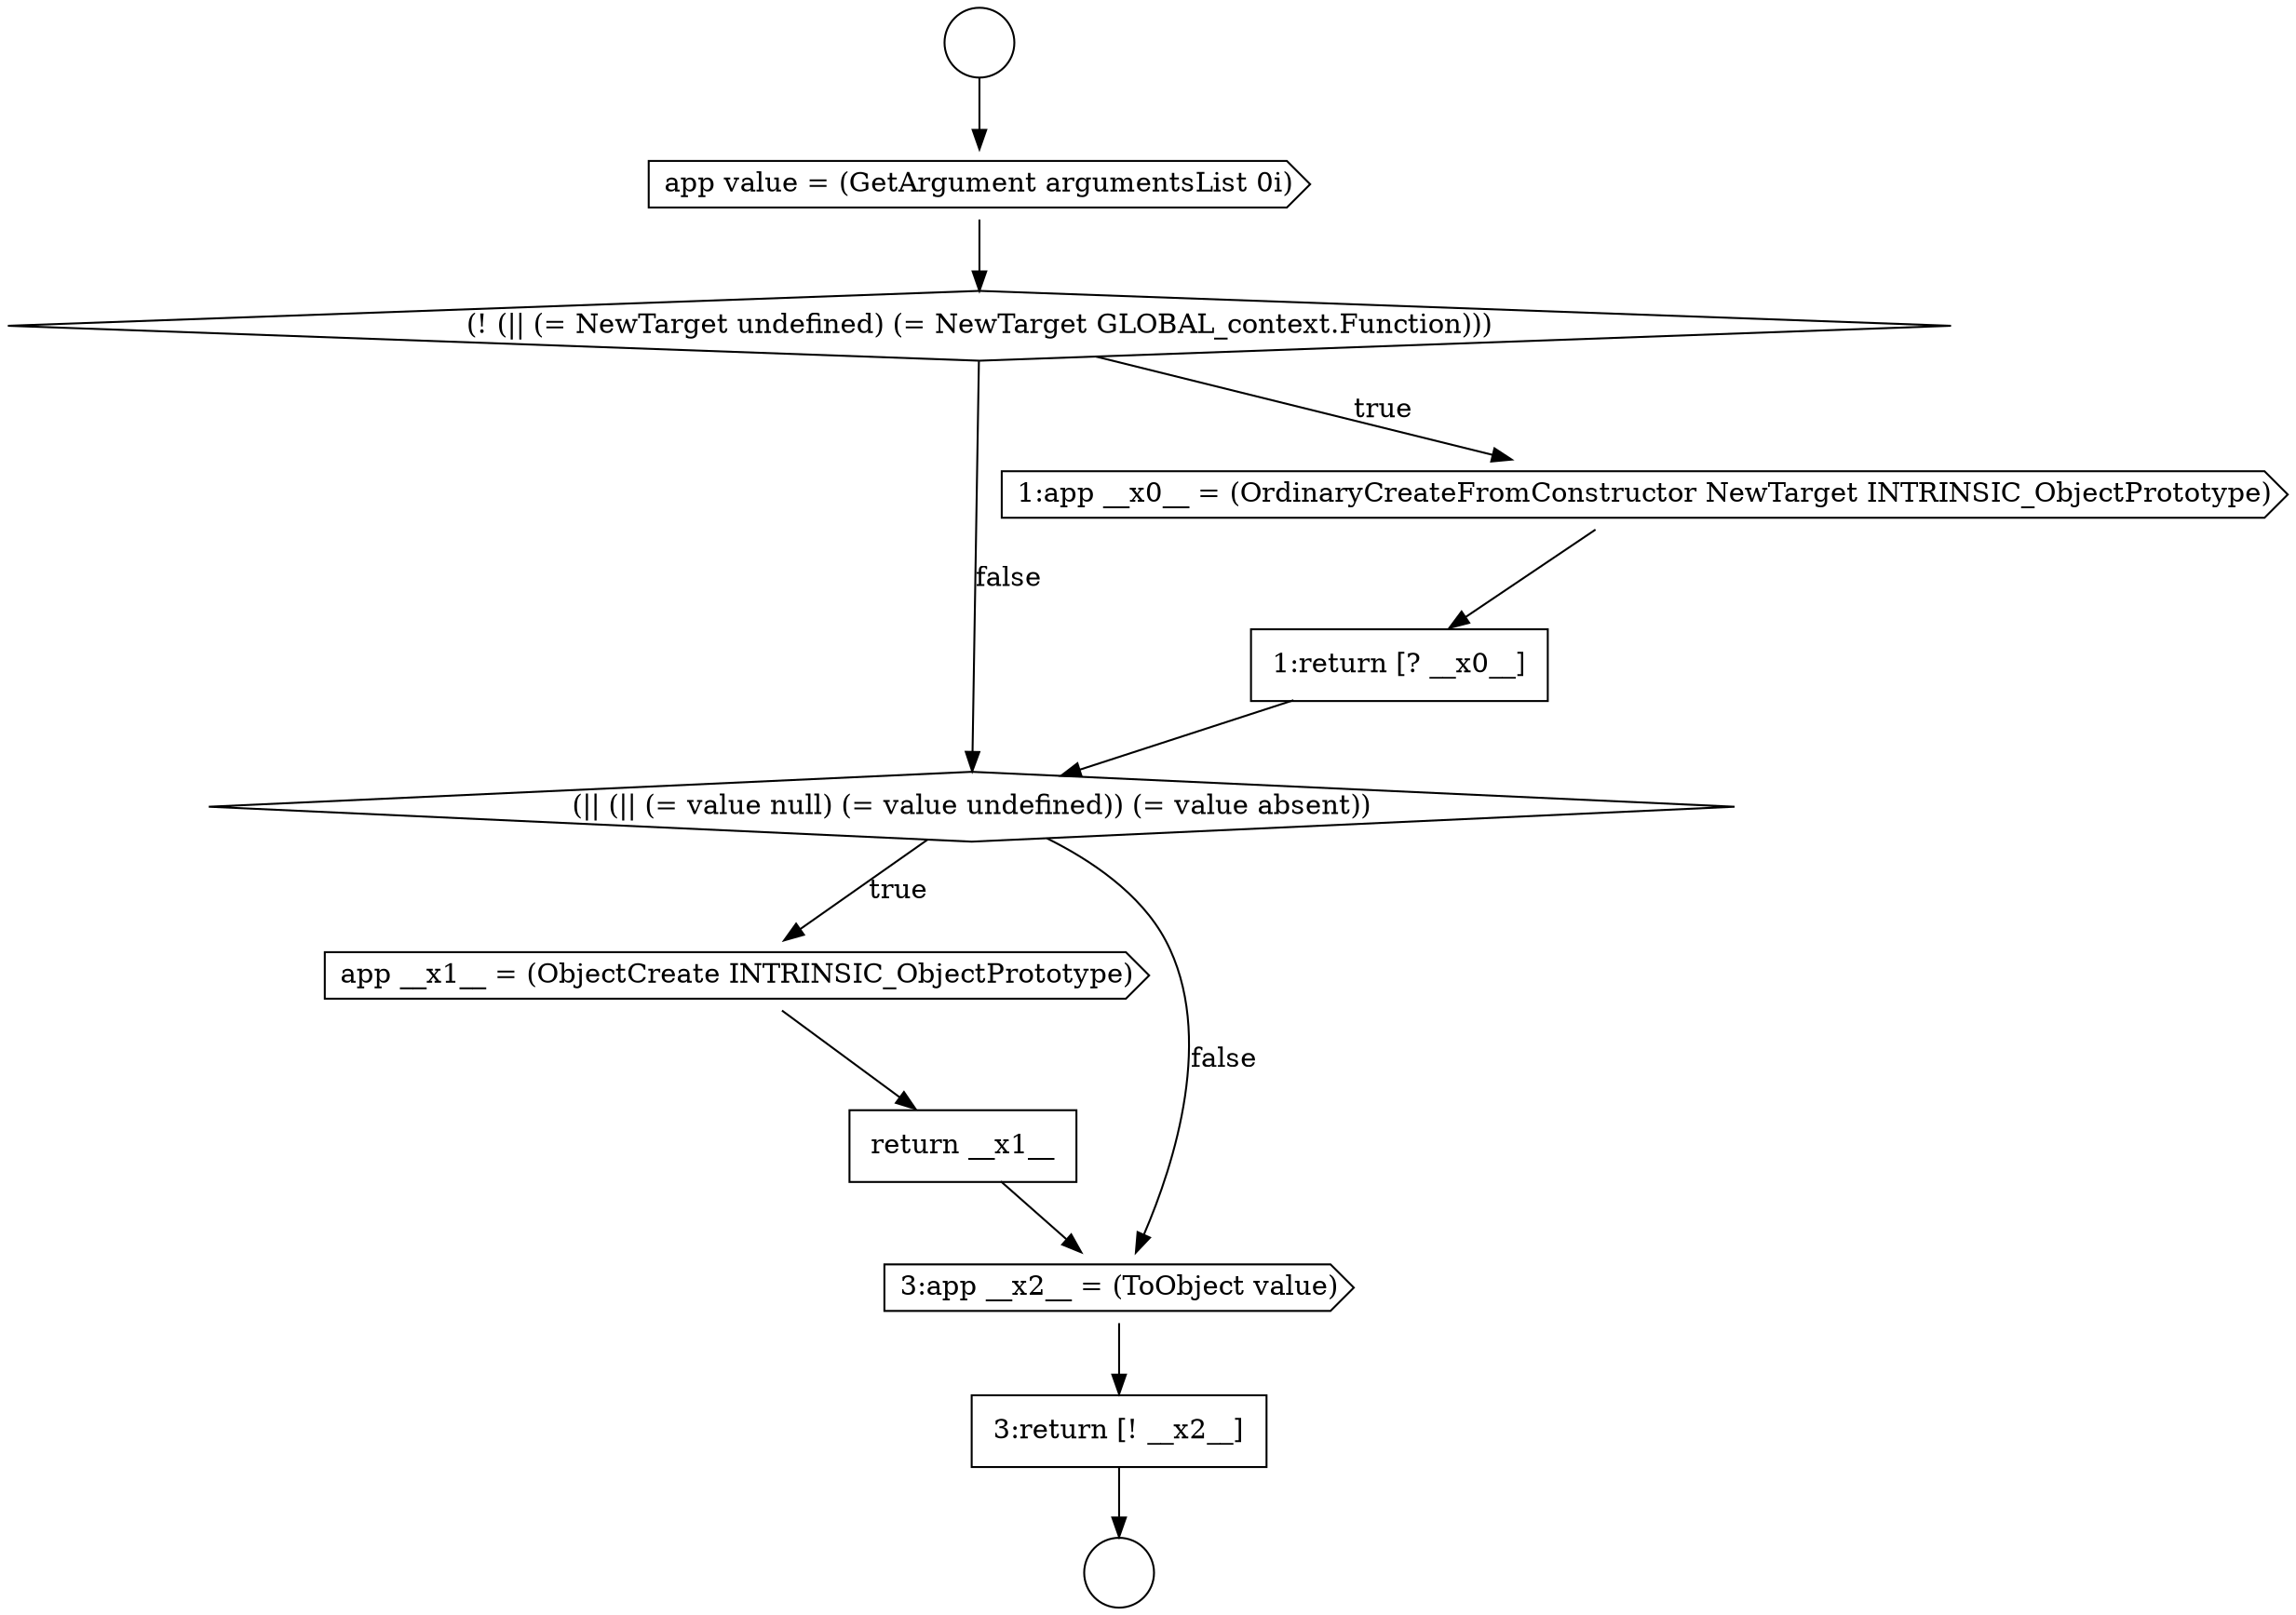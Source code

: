 digraph {
  node11195 [shape=circle label=" " color="black" fillcolor="white" style=filled]
  node11202 [shape=cds, label=<<font color="black">app __x1__ = (ObjectCreate INTRINSIC_ObjectPrototype)</font>> color="black" fillcolor="white" style=filled]
  node11201 [shape=diamond, label=<<font color="black">(|| (|| (= value null) (= value undefined)) (= value absent))</font>> color="black" fillcolor="white" style=filled]
  node11205 [shape=none, margin=0, label=<<font color="black">
    <table border="0" cellborder="1" cellspacing="0" cellpadding="10">
      <tr><td align="left">3:return [! __x2__]</td></tr>
    </table>
  </font>> color="black" fillcolor="white" style=filled]
  node11198 [shape=diamond, label=<<font color="black">(! (|| (= NewTarget undefined) (= NewTarget GLOBAL_context.Function)))</font>> color="black" fillcolor="white" style=filled]
  node11203 [shape=none, margin=0, label=<<font color="black">
    <table border="0" cellborder="1" cellspacing="0" cellpadding="10">
      <tr><td align="left">return __x1__</td></tr>
    </table>
  </font>> color="black" fillcolor="white" style=filled]
  node11200 [shape=none, margin=0, label=<<font color="black">
    <table border="0" cellborder="1" cellspacing="0" cellpadding="10">
      <tr><td align="left">1:return [? __x0__]</td></tr>
    </table>
  </font>> color="black" fillcolor="white" style=filled]
  node11197 [shape=cds, label=<<font color="black">app value = (GetArgument argumentsList 0i)</font>> color="black" fillcolor="white" style=filled]
  node11196 [shape=circle label=" " color="black" fillcolor="white" style=filled]
  node11199 [shape=cds, label=<<font color="black">1:app __x0__ = (OrdinaryCreateFromConstructor NewTarget INTRINSIC_ObjectPrototype)</font>> color="black" fillcolor="white" style=filled]
  node11204 [shape=cds, label=<<font color="black">3:app __x2__ = (ToObject value)</font>> color="black" fillcolor="white" style=filled]
  node11201 -> node11202 [label=<<font color="black">true</font>> color="black"]
  node11201 -> node11204 [label=<<font color="black">false</font>> color="black"]
  node11197 -> node11198 [ color="black"]
  node11204 -> node11205 [ color="black"]
  node11198 -> node11199 [label=<<font color="black">true</font>> color="black"]
  node11198 -> node11201 [label=<<font color="black">false</font>> color="black"]
  node11199 -> node11200 [ color="black"]
  node11205 -> node11196 [ color="black"]
  node11203 -> node11204 [ color="black"]
  node11200 -> node11201 [ color="black"]
  node11202 -> node11203 [ color="black"]
  node11195 -> node11197 [ color="black"]
}
